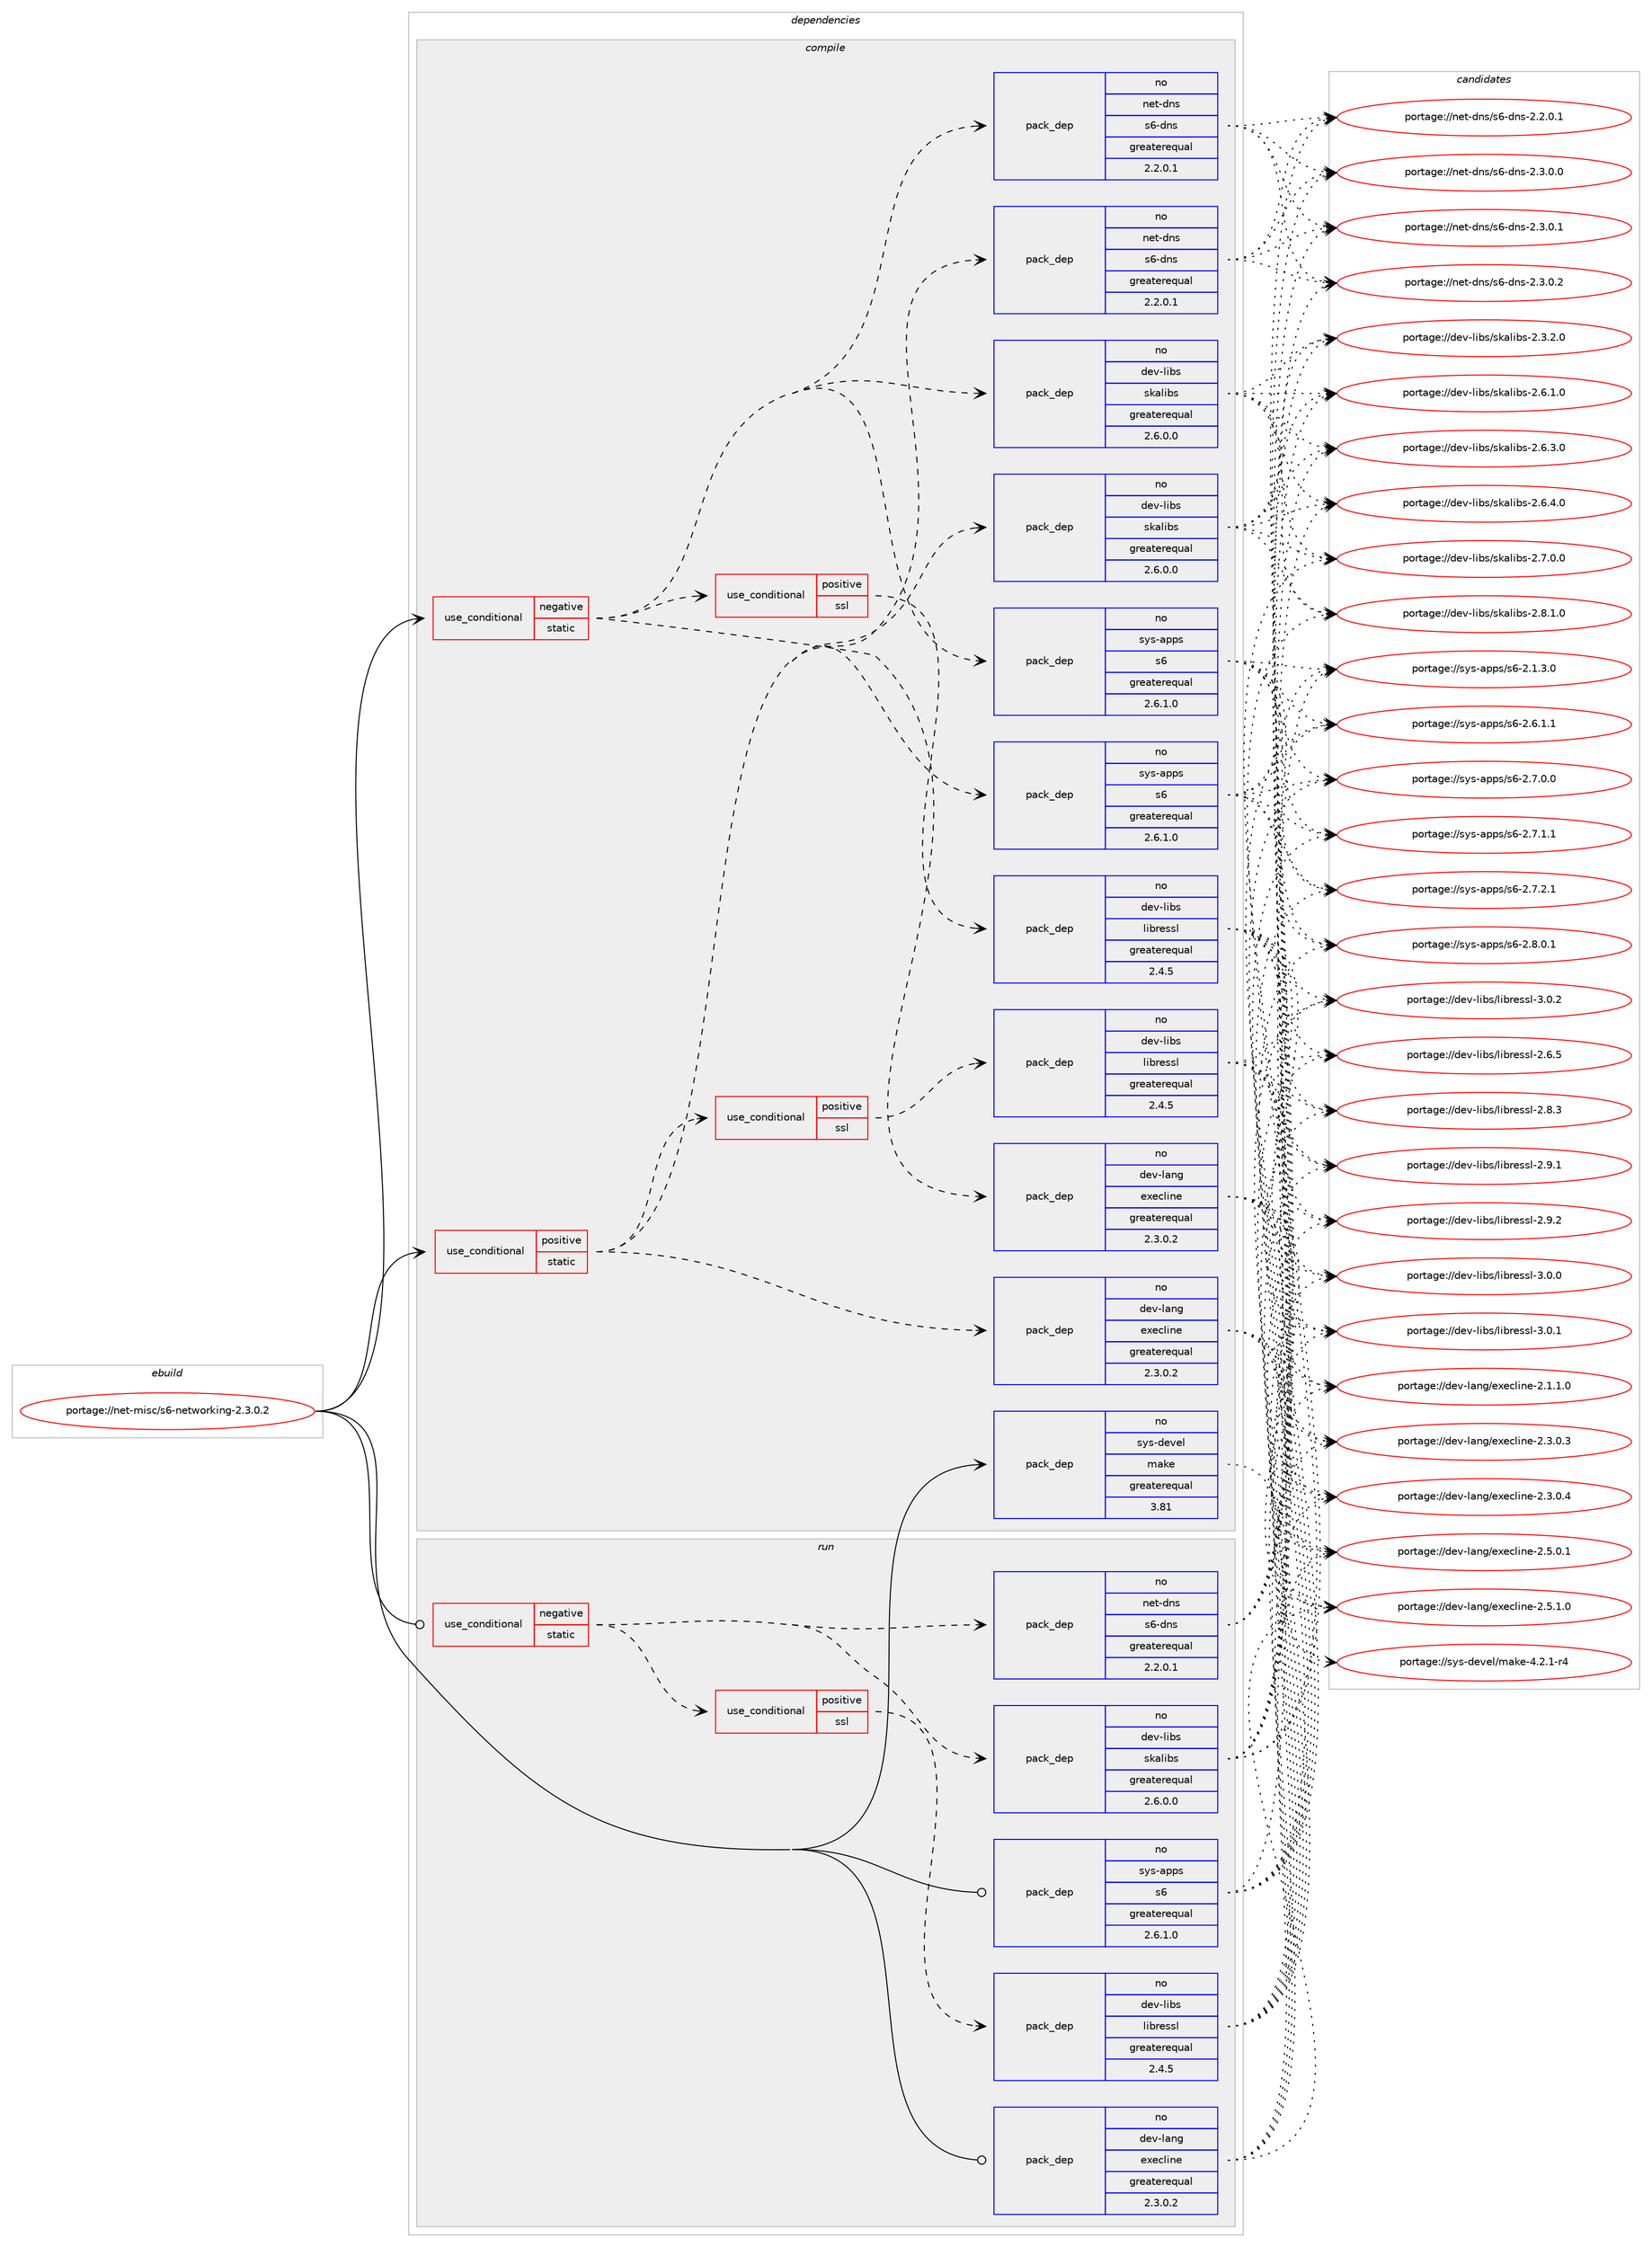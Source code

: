 digraph prolog {

# *************
# Graph options
# *************

newrank=true;
concentrate=true;
compound=true;
graph [rankdir=LR,fontname=Helvetica,fontsize=10,ranksep=1.5];#, ranksep=2.5, nodesep=0.2];
edge  [arrowhead=vee];
node  [fontname=Helvetica,fontsize=10];

# **********
# The ebuild
# **********

subgraph cluster_leftcol {
color=gray;
rank=same;
label=<<i>ebuild</i>>;
id [label="portage://net-misc/s6-networking-2.3.0.2", color=red, width=4, href="../net-misc/s6-networking-2.3.0.2.svg"];
}

# ****************
# The dependencies
# ****************

subgraph cluster_midcol {
color=gray;
label=<<i>dependencies</i>>;
subgraph cluster_compile {
fillcolor="#eeeeee";
style=filled;
label=<<i>compile</i>>;
subgraph cond92522 {
dependency369782 [label=<<TABLE BORDER="0" CELLBORDER="1" CELLSPACING="0" CELLPADDING="4"><TR><TD ROWSPAN="3" CELLPADDING="10">use_conditional</TD></TR><TR><TD>negative</TD></TR><TR><TD>static</TD></TR></TABLE>>, shape=none, color=red];
subgraph pack271045 {
dependency369783 [label=<<TABLE BORDER="0" CELLBORDER="1" CELLSPACING="0" CELLPADDING="4" WIDTH="220"><TR><TD ROWSPAN="6" CELLPADDING="30">pack_dep</TD></TR><TR><TD WIDTH="110">no</TD></TR><TR><TD>dev-lang</TD></TR><TR><TD>execline</TD></TR><TR><TD>greaterequal</TD></TR><TR><TD>2.3.0.2</TD></TR></TABLE>>, shape=none, color=blue];
}
dependency369782:e -> dependency369783:w [weight=20,style="dashed",arrowhead="vee"];
subgraph pack271046 {
dependency369784 [label=<<TABLE BORDER="0" CELLBORDER="1" CELLSPACING="0" CELLPADDING="4" WIDTH="220"><TR><TD ROWSPAN="6" CELLPADDING="30">pack_dep</TD></TR><TR><TD WIDTH="110">no</TD></TR><TR><TD>dev-libs</TD></TR><TR><TD>skalibs</TD></TR><TR><TD>greaterequal</TD></TR><TR><TD>2.6.0.0</TD></TR></TABLE>>, shape=none, color=blue];
}
dependency369782:e -> dependency369784:w [weight=20,style="dashed",arrowhead="vee"];
subgraph pack271047 {
dependency369785 [label=<<TABLE BORDER="0" CELLBORDER="1" CELLSPACING="0" CELLPADDING="4" WIDTH="220"><TR><TD ROWSPAN="6" CELLPADDING="30">pack_dep</TD></TR><TR><TD WIDTH="110">no</TD></TR><TR><TD>net-dns</TD></TR><TR><TD>s6-dns</TD></TR><TR><TD>greaterequal</TD></TR><TR><TD>2.2.0.1</TD></TR></TABLE>>, shape=none, color=blue];
}
dependency369782:e -> dependency369785:w [weight=20,style="dashed",arrowhead="vee"];
subgraph pack271048 {
dependency369786 [label=<<TABLE BORDER="0" CELLBORDER="1" CELLSPACING="0" CELLPADDING="4" WIDTH="220"><TR><TD ROWSPAN="6" CELLPADDING="30">pack_dep</TD></TR><TR><TD WIDTH="110">no</TD></TR><TR><TD>sys-apps</TD></TR><TR><TD>s6</TD></TR><TR><TD>greaterequal</TD></TR><TR><TD>2.6.1.0</TD></TR></TABLE>>, shape=none, color=blue];
}
dependency369782:e -> dependency369786:w [weight=20,style="dashed",arrowhead="vee"];
subgraph cond92523 {
dependency369787 [label=<<TABLE BORDER="0" CELLBORDER="1" CELLSPACING="0" CELLPADDING="4"><TR><TD ROWSPAN="3" CELLPADDING="10">use_conditional</TD></TR><TR><TD>positive</TD></TR><TR><TD>ssl</TD></TR></TABLE>>, shape=none, color=red];
subgraph pack271049 {
dependency369788 [label=<<TABLE BORDER="0" CELLBORDER="1" CELLSPACING="0" CELLPADDING="4" WIDTH="220"><TR><TD ROWSPAN="6" CELLPADDING="30">pack_dep</TD></TR><TR><TD WIDTH="110">no</TD></TR><TR><TD>dev-libs</TD></TR><TR><TD>libressl</TD></TR><TR><TD>greaterequal</TD></TR><TR><TD>2.4.5</TD></TR></TABLE>>, shape=none, color=blue];
}
dependency369787:e -> dependency369788:w [weight=20,style="dashed",arrowhead="vee"];
}
dependency369782:e -> dependency369787:w [weight=20,style="dashed",arrowhead="vee"];
}
id:e -> dependency369782:w [weight=20,style="solid",arrowhead="vee"];
subgraph cond92524 {
dependency369789 [label=<<TABLE BORDER="0" CELLBORDER="1" CELLSPACING="0" CELLPADDING="4"><TR><TD ROWSPAN="3" CELLPADDING="10">use_conditional</TD></TR><TR><TD>positive</TD></TR><TR><TD>static</TD></TR></TABLE>>, shape=none, color=red];
subgraph pack271050 {
dependency369790 [label=<<TABLE BORDER="0" CELLBORDER="1" CELLSPACING="0" CELLPADDING="4" WIDTH="220"><TR><TD ROWSPAN="6" CELLPADDING="30">pack_dep</TD></TR><TR><TD WIDTH="110">no</TD></TR><TR><TD>dev-lang</TD></TR><TR><TD>execline</TD></TR><TR><TD>greaterequal</TD></TR><TR><TD>2.3.0.2</TD></TR></TABLE>>, shape=none, color=blue];
}
dependency369789:e -> dependency369790:w [weight=20,style="dashed",arrowhead="vee"];
subgraph pack271051 {
dependency369791 [label=<<TABLE BORDER="0" CELLBORDER="1" CELLSPACING="0" CELLPADDING="4" WIDTH="220"><TR><TD ROWSPAN="6" CELLPADDING="30">pack_dep</TD></TR><TR><TD WIDTH="110">no</TD></TR><TR><TD>dev-libs</TD></TR><TR><TD>skalibs</TD></TR><TR><TD>greaterequal</TD></TR><TR><TD>2.6.0.0</TD></TR></TABLE>>, shape=none, color=blue];
}
dependency369789:e -> dependency369791:w [weight=20,style="dashed",arrowhead="vee"];
subgraph pack271052 {
dependency369792 [label=<<TABLE BORDER="0" CELLBORDER="1" CELLSPACING="0" CELLPADDING="4" WIDTH="220"><TR><TD ROWSPAN="6" CELLPADDING="30">pack_dep</TD></TR><TR><TD WIDTH="110">no</TD></TR><TR><TD>net-dns</TD></TR><TR><TD>s6-dns</TD></TR><TR><TD>greaterequal</TD></TR><TR><TD>2.2.0.1</TD></TR></TABLE>>, shape=none, color=blue];
}
dependency369789:e -> dependency369792:w [weight=20,style="dashed",arrowhead="vee"];
subgraph pack271053 {
dependency369793 [label=<<TABLE BORDER="0" CELLBORDER="1" CELLSPACING="0" CELLPADDING="4" WIDTH="220"><TR><TD ROWSPAN="6" CELLPADDING="30">pack_dep</TD></TR><TR><TD WIDTH="110">no</TD></TR><TR><TD>sys-apps</TD></TR><TR><TD>s6</TD></TR><TR><TD>greaterequal</TD></TR><TR><TD>2.6.1.0</TD></TR></TABLE>>, shape=none, color=blue];
}
dependency369789:e -> dependency369793:w [weight=20,style="dashed",arrowhead="vee"];
subgraph cond92525 {
dependency369794 [label=<<TABLE BORDER="0" CELLBORDER="1" CELLSPACING="0" CELLPADDING="4"><TR><TD ROWSPAN="3" CELLPADDING="10">use_conditional</TD></TR><TR><TD>positive</TD></TR><TR><TD>ssl</TD></TR></TABLE>>, shape=none, color=red];
subgraph pack271054 {
dependency369795 [label=<<TABLE BORDER="0" CELLBORDER="1" CELLSPACING="0" CELLPADDING="4" WIDTH="220"><TR><TD ROWSPAN="6" CELLPADDING="30">pack_dep</TD></TR><TR><TD WIDTH="110">no</TD></TR><TR><TD>dev-libs</TD></TR><TR><TD>libressl</TD></TR><TR><TD>greaterequal</TD></TR><TR><TD>2.4.5</TD></TR></TABLE>>, shape=none, color=blue];
}
dependency369794:e -> dependency369795:w [weight=20,style="dashed",arrowhead="vee"];
}
dependency369789:e -> dependency369794:w [weight=20,style="dashed",arrowhead="vee"];
}
id:e -> dependency369789:w [weight=20,style="solid",arrowhead="vee"];
subgraph pack271055 {
dependency369796 [label=<<TABLE BORDER="0" CELLBORDER="1" CELLSPACING="0" CELLPADDING="4" WIDTH="220"><TR><TD ROWSPAN="6" CELLPADDING="30">pack_dep</TD></TR><TR><TD WIDTH="110">no</TD></TR><TR><TD>sys-devel</TD></TR><TR><TD>make</TD></TR><TR><TD>greaterequal</TD></TR><TR><TD>3.81</TD></TR></TABLE>>, shape=none, color=blue];
}
id:e -> dependency369796:w [weight=20,style="solid",arrowhead="vee"];
}
subgraph cluster_compileandrun {
fillcolor="#eeeeee";
style=filled;
label=<<i>compile and run</i>>;
}
subgraph cluster_run {
fillcolor="#eeeeee";
style=filled;
label=<<i>run</i>>;
subgraph cond92526 {
dependency369797 [label=<<TABLE BORDER="0" CELLBORDER="1" CELLSPACING="0" CELLPADDING="4"><TR><TD ROWSPAN="3" CELLPADDING="10">use_conditional</TD></TR><TR><TD>negative</TD></TR><TR><TD>static</TD></TR></TABLE>>, shape=none, color=red];
subgraph pack271056 {
dependency369798 [label=<<TABLE BORDER="0" CELLBORDER="1" CELLSPACING="0" CELLPADDING="4" WIDTH="220"><TR><TD ROWSPAN="6" CELLPADDING="30">pack_dep</TD></TR><TR><TD WIDTH="110">no</TD></TR><TR><TD>dev-libs</TD></TR><TR><TD>skalibs</TD></TR><TR><TD>greaterequal</TD></TR><TR><TD>2.6.0.0</TD></TR></TABLE>>, shape=none, color=blue];
}
dependency369797:e -> dependency369798:w [weight=20,style="dashed",arrowhead="vee"];
subgraph pack271057 {
dependency369799 [label=<<TABLE BORDER="0" CELLBORDER="1" CELLSPACING="0" CELLPADDING="4" WIDTH="220"><TR><TD ROWSPAN="6" CELLPADDING="30">pack_dep</TD></TR><TR><TD WIDTH="110">no</TD></TR><TR><TD>net-dns</TD></TR><TR><TD>s6-dns</TD></TR><TR><TD>greaterequal</TD></TR><TR><TD>2.2.0.1</TD></TR></TABLE>>, shape=none, color=blue];
}
dependency369797:e -> dependency369799:w [weight=20,style="dashed",arrowhead="vee"];
subgraph cond92527 {
dependency369800 [label=<<TABLE BORDER="0" CELLBORDER="1" CELLSPACING="0" CELLPADDING="4"><TR><TD ROWSPAN="3" CELLPADDING="10">use_conditional</TD></TR><TR><TD>positive</TD></TR><TR><TD>ssl</TD></TR></TABLE>>, shape=none, color=red];
subgraph pack271058 {
dependency369801 [label=<<TABLE BORDER="0" CELLBORDER="1" CELLSPACING="0" CELLPADDING="4" WIDTH="220"><TR><TD ROWSPAN="6" CELLPADDING="30">pack_dep</TD></TR><TR><TD WIDTH="110">no</TD></TR><TR><TD>dev-libs</TD></TR><TR><TD>libressl</TD></TR><TR><TD>greaterequal</TD></TR><TR><TD>2.4.5</TD></TR></TABLE>>, shape=none, color=blue];
}
dependency369800:e -> dependency369801:w [weight=20,style="dashed",arrowhead="vee"];
}
dependency369797:e -> dependency369800:w [weight=20,style="dashed",arrowhead="vee"];
}
id:e -> dependency369797:w [weight=20,style="solid",arrowhead="odot"];
subgraph pack271059 {
dependency369802 [label=<<TABLE BORDER="0" CELLBORDER="1" CELLSPACING="0" CELLPADDING="4" WIDTH="220"><TR><TD ROWSPAN="6" CELLPADDING="30">pack_dep</TD></TR><TR><TD WIDTH="110">no</TD></TR><TR><TD>dev-lang</TD></TR><TR><TD>execline</TD></TR><TR><TD>greaterequal</TD></TR><TR><TD>2.3.0.2</TD></TR></TABLE>>, shape=none, color=blue];
}
id:e -> dependency369802:w [weight=20,style="solid",arrowhead="odot"];
subgraph pack271060 {
dependency369803 [label=<<TABLE BORDER="0" CELLBORDER="1" CELLSPACING="0" CELLPADDING="4" WIDTH="220"><TR><TD ROWSPAN="6" CELLPADDING="30">pack_dep</TD></TR><TR><TD WIDTH="110">no</TD></TR><TR><TD>sys-apps</TD></TR><TR><TD>s6</TD></TR><TR><TD>greaterequal</TD></TR><TR><TD>2.6.1.0</TD></TR></TABLE>>, shape=none, color=blue];
}
id:e -> dependency369803:w [weight=20,style="solid",arrowhead="odot"];
}
}

# **************
# The candidates
# **************

subgraph cluster_choices {
rank=same;
color=gray;
label=<<i>candidates</i>>;

subgraph choice271045 {
color=black;
nodesep=1;
choiceportage100101118451089711010347101120101991081051101014550464946494648 [label="portage://dev-lang/execline-2.1.1.0", color=red, width=4,href="../dev-lang/execline-2.1.1.0.svg"];
choiceportage100101118451089711010347101120101991081051101014550465146484651 [label="portage://dev-lang/execline-2.3.0.3", color=red, width=4,href="../dev-lang/execline-2.3.0.3.svg"];
choiceportage100101118451089711010347101120101991081051101014550465146484652 [label="portage://dev-lang/execline-2.3.0.4", color=red, width=4,href="../dev-lang/execline-2.3.0.4.svg"];
choiceportage100101118451089711010347101120101991081051101014550465346484649 [label="portage://dev-lang/execline-2.5.0.1", color=red, width=4,href="../dev-lang/execline-2.5.0.1.svg"];
choiceportage100101118451089711010347101120101991081051101014550465346494648 [label="portage://dev-lang/execline-2.5.1.0", color=red, width=4,href="../dev-lang/execline-2.5.1.0.svg"];
dependency369783:e -> choiceportage100101118451089711010347101120101991081051101014550464946494648:w [style=dotted,weight="100"];
dependency369783:e -> choiceportage100101118451089711010347101120101991081051101014550465146484651:w [style=dotted,weight="100"];
dependency369783:e -> choiceportage100101118451089711010347101120101991081051101014550465146484652:w [style=dotted,weight="100"];
dependency369783:e -> choiceportage100101118451089711010347101120101991081051101014550465346484649:w [style=dotted,weight="100"];
dependency369783:e -> choiceportage100101118451089711010347101120101991081051101014550465346494648:w [style=dotted,weight="100"];
}
subgraph choice271046 {
color=black;
nodesep=1;
choiceportage10010111845108105981154711510797108105981154550465146504648 [label="portage://dev-libs/skalibs-2.3.2.0", color=red, width=4,href="../dev-libs/skalibs-2.3.2.0.svg"];
choiceportage10010111845108105981154711510797108105981154550465446494648 [label="portage://dev-libs/skalibs-2.6.1.0", color=red, width=4,href="../dev-libs/skalibs-2.6.1.0.svg"];
choiceportage10010111845108105981154711510797108105981154550465446514648 [label="portage://dev-libs/skalibs-2.6.3.0", color=red, width=4,href="../dev-libs/skalibs-2.6.3.0.svg"];
choiceportage10010111845108105981154711510797108105981154550465446524648 [label="portage://dev-libs/skalibs-2.6.4.0", color=red, width=4,href="../dev-libs/skalibs-2.6.4.0.svg"];
choiceportage10010111845108105981154711510797108105981154550465546484648 [label="portage://dev-libs/skalibs-2.7.0.0", color=red, width=4,href="../dev-libs/skalibs-2.7.0.0.svg"];
choiceportage10010111845108105981154711510797108105981154550465646494648 [label="portage://dev-libs/skalibs-2.8.1.0", color=red, width=4,href="../dev-libs/skalibs-2.8.1.0.svg"];
dependency369784:e -> choiceportage10010111845108105981154711510797108105981154550465146504648:w [style=dotted,weight="100"];
dependency369784:e -> choiceportage10010111845108105981154711510797108105981154550465446494648:w [style=dotted,weight="100"];
dependency369784:e -> choiceportage10010111845108105981154711510797108105981154550465446514648:w [style=dotted,weight="100"];
dependency369784:e -> choiceportage10010111845108105981154711510797108105981154550465446524648:w [style=dotted,weight="100"];
dependency369784:e -> choiceportage10010111845108105981154711510797108105981154550465546484648:w [style=dotted,weight="100"];
dependency369784:e -> choiceportage10010111845108105981154711510797108105981154550465646494648:w [style=dotted,weight="100"];
}
subgraph choice271047 {
color=black;
nodesep=1;
choiceportage110101116451001101154711554451001101154550465046484649 [label="portage://net-dns/s6-dns-2.2.0.1", color=red, width=4,href="../net-dns/s6-dns-2.2.0.1.svg"];
choiceportage110101116451001101154711554451001101154550465146484648 [label="portage://net-dns/s6-dns-2.3.0.0", color=red, width=4,href="../net-dns/s6-dns-2.3.0.0.svg"];
choiceportage110101116451001101154711554451001101154550465146484649 [label="portage://net-dns/s6-dns-2.3.0.1", color=red, width=4,href="../net-dns/s6-dns-2.3.0.1.svg"];
choiceportage110101116451001101154711554451001101154550465146484650 [label="portage://net-dns/s6-dns-2.3.0.2", color=red, width=4,href="../net-dns/s6-dns-2.3.0.2.svg"];
dependency369785:e -> choiceportage110101116451001101154711554451001101154550465046484649:w [style=dotted,weight="100"];
dependency369785:e -> choiceportage110101116451001101154711554451001101154550465146484648:w [style=dotted,weight="100"];
dependency369785:e -> choiceportage110101116451001101154711554451001101154550465146484649:w [style=dotted,weight="100"];
dependency369785:e -> choiceportage110101116451001101154711554451001101154550465146484650:w [style=dotted,weight="100"];
}
subgraph choice271048 {
color=black;
nodesep=1;
choiceportage115121115459711211211547115544550464946514648 [label="portage://sys-apps/s6-2.1.3.0", color=red, width=4,href="../sys-apps/s6-2.1.3.0.svg"];
choiceportage115121115459711211211547115544550465446494649 [label="portage://sys-apps/s6-2.6.1.1", color=red, width=4,href="../sys-apps/s6-2.6.1.1.svg"];
choiceportage115121115459711211211547115544550465546484648 [label="portage://sys-apps/s6-2.7.0.0", color=red, width=4,href="../sys-apps/s6-2.7.0.0.svg"];
choiceportage115121115459711211211547115544550465546494649 [label="portage://sys-apps/s6-2.7.1.1", color=red, width=4,href="../sys-apps/s6-2.7.1.1.svg"];
choiceportage115121115459711211211547115544550465546504649 [label="portage://sys-apps/s6-2.7.2.1", color=red, width=4,href="../sys-apps/s6-2.7.2.1.svg"];
choiceportage115121115459711211211547115544550465646484649 [label="portage://sys-apps/s6-2.8.0.1", color=red, width=4,href="../sys-apps/s6-2.8.0.1.svg"];
dependency369786:e -> choiceportage115121115459711211211547115544550464946514648:w [style=dotted,weight="100"];
dependency369786:e -> choiceportage115121115459711211211547115544550465446494649:w [style=dotted,weight="100"];
dependency369786:e -> choiceportage115121115459711211211547115544550465546484648:w [style=dotted,weight="100"];
dependency369786:e -> choiceportage115121115459711211211547115544550465546494649:w [style=dotted,weight="100"];
dependency369786:e -> choiceportage115121115459711211211547115544550465546504649:w [style=dotted,weight="100"];
dependency369786:e -> choiceportage115121115459711211211547115544550465646484649:w [style=dotted,weight="100"];
}
subgraph choice271049 {
color=black;
nodesep=1;
choiceportage10010111845108105981154710810598114101115115108455046544653 [label="portage://dev-libs/libressl-2.6.5", color=red, width=4,href="../dev-libs/libressl-2.6.5.svg"];
choiceportage10010111845108105981154710810598114101115115108455046564651 [label="portage://dev-libs/libressl-2.8.3", color=red, width=4,href="../dev-libs/libressl-2.8.3.svg"];
choiceportage10010111845108105981154710810598114101115115108455046574649 [label="portage://dev-libs/libressl-2.9.1", color=red, width=4,href="../dev-libs/libressl-2.9.1.svg"];
choiceportage10010111845108105981154710810598114101115115108455046574650 [label="portage://dev-libs/libressl-2.9.2", color=red, width=4,href="../dev-libs/libressl-2.9.2.svg"];
choiceportage10010111845108105981154710810598114101115115108455146484648 [label="portage://dev-libs/libressl-3.0.0", color=red, width=4,href="../dev-libs/libressl-3.0.0.svg"];
choiceportage10010111845108105981154710810598114101115115108455146484649 [label="portage://dev-libs/libressl-3.0.1", color=red, width=4,href="../dev-libs/libressl-3.0.1.svg"];
choiceportage10010111845108105981154710810598114101115115108455146484650 [label="portage://dev-libs/libressl-3.0.2", color=red, width=4,href="../dev-libs/libressl-3.0.2.svg"];
dependency369788:e -> choiceportage10010111845108105981154710810598114101115115108455046544653:w [style=dotted,weight="100"];
dependency369788:e -> choiceportage10010111845108105981154710810598114101115115108455046564651:w [style=dotted,weight="100"];
dependency369788:e -> choiceportage10010111845108105981154710810598114101115115108455046574649:w [style=dotted,weight="100"];
dependency369788:e -> choiceportage10010111845108105981154710810598114101115115108455046574650:w [style=dotted,weight="100"];
dependency369788:e -> choiceportage10010111845108105981154710810598114101115115108455146484648:w [style=dotted,weight="100"];
dependency369788:e -> choiceportage10010111845108105981154710810598114101115115108455146484649:w [style=dotted,weight="100"];
dependency369788:e -> choiceportage10010111845108105981154710810598114101115115108455146484650:w [style=dotted,weight="100"];
}
subgraph choice271050 {
color=black;
nodesep=1;
choiceportage100101118451089711010347101120101991081051101014550464946494648 [label="portage://dev-lang/execline-2.1.1.0", color=red, width=4,href="../dev-lang/execline-2.1.1.0.svg"];
choiceportage100101118451089711010347101120101991081051101014550465146484651 [label="portage://dev-lang/execline-2.3.0.3", color=red, width=4,href="../dev-lang/execline-2.3.0.3.svg"];
choiceportage100101118451089711010347101120101991081051101014550465146484652 [label="portage://dev-lang/execline-2.3.0.4", color=red, width=4,href="../dev-lang/execline-2.3.0.4.svg"];
choiceportage100101118451089711010347101120101991081051101014550465346484649 [label="portage://dev-lang/execline-2.5.0.1", color=red, width=4,href="../dev-lang/execline-2.5.0.1.svg"];
choiceportage100101118451089711010347101120101991081051101014550465346494648 [label="portage://dev-lang/execline-2.5.1.0", color=red, width=4,href="../dev-lang/execline-2.5.1.0.svg"];
dependency369790:e -> choiceportage100101118451089711010347101120101991081051101014550464946494648:w [style=dotted,weight="100"];
dependency369790:e -> choiceportage100101118451089711010347101120101991081051101014550465146484651:w [style=dotted,weight="100"];
dependency369790:e -> choiceportage100101118451089711010347101120101991081051101014550465146484652:w [style=dotted,weight="100"];
dependency369790:e -> choiceportage100101118451089711010347101120101991081051101014550465346484649:w [style=dotted,weight="100"];
dependency369790:e -> choiceportage100101118451089711010347101120101991081051101014550465346494648:w [style=dotted,weight="100"];
}
subgraph choice271051 {
color=black;
nodesep=1;
choiceportage10010111845108105981154711510797108105981154550465146504648 [label="portage://dev-libs/skalibs-2.3.2.0", color=red, width=4,href="../dev-libs/skalibs-2.3.2.0.svg"];
choiceportage10010111845108105981154711510797108105981154550465446494648 [label="portage://dev-libs/skalibs-2.6.1.0", color=red, width=4,href="../dev-libs/skalibs-2.6.1.0.svg"];
choiceportage10010111845108105981154711510797108105981154550465446514648 [label="portage://dev-libs/skalibs-2.6.3.0", color=red, width=4,href="../dev-libs/skalibs-2.6.3.0.svg"];
choiceportage10010111845108105981154711510797108105981154550465446524648 [label="portage://dev-libs/skalibs-2.6.4.0", color=red, width=4,href="../dev-libs/skalibs-2.6.4.0.svg"];
choiceportage10010111845108105981154711510797108105981154550465546484648 [label="portage://dev-libs/skalibs-2.7.0.0", color=red, width=4,href="../dev-libs/skalibs-2.7.0.0.svg"];
choiceportage10010111845108105981154711510797108105981154550465646494648 [label="portage://dev-libs/skalibs-2.8.1.0", color=red, width=4,href="../dev-libs/skalibs-2.8.1.0.svg"];
dependency369791:e -> choiceportage10010111845108105981154711510797108105981154550465146504648:w [style=dotted,weight="100"];
dependency369791:e -> choiceportage10010111845108105981154711510797108105981154550465446494648:w [style=dotted,weight="100"];
dependency369791:e -> choiceportage10010111845108105981154711510797108105981154550465446514648:w [style=dotted,weight="100"];
dependency369791:e -> choiceportage10010111845108105981154711510797108105981154550465446524648:w [style=dotted,weight="100"];
dependency369791:e -> choiceportage10010111845108105981154711510797108105981154550465546484648:w [style=dotted,weight="100"];
dependency369791:e -> choiceportage10010111845108105981154711510797108105981154550465646494648:w [style=dotted,weight="100"];
}
subgraph choice271052 {
color=black;
nodesep=1;
choiceportage110101116451001101154711554451001101154550465046484649 [label="portage://net-dns/s6-dns-2.2.0.1", color=red, width=4,href="../net-dns/s6-dns-2.2.0.1.svg"];
choiceportage110101116451001101154711554451001101154550465146484648 [label="portage://net-dns/s6-dns-2.3.0.0", color=red, width=4,href="../net-dns/s6-dns-2.3.0.0.svg"];
choiceportage110101116451001101154711554451001101154550465146484649 [label="portage://net-dns/s6-dns-2.3.0.1", color=red, width=4,href="../net-dns/s6-dns-2.3.0.1.svg"];
choiceportage110101116451001101154711554451001101154550465146484650 [label="portage://net-dns/s6-dns-2.3.0.2", color=red, width=4,href="../net-dns/s6-dns-2.3.0.2.svg"];
dependency369792:e -> choiceportage110101116451001101154711554451001101154550465046484649:w [style=dotted,weight="100"];
dependency369792:e -> choiceportage110101116451001101154711554451001101154550465146484648:w [style=dotted,weight="100"];
dependency369792:e -> choiceportage110101116451001101154711554451001101154550465146484649:w [style=dotted,weight="100"];
dependency369792:e -> choiceportage110101116451001101154711554451001101154550465146484650:w [style=dotted,weight="100"];
}
subgraph choice271053 {
color=black;
nodesep=1;
choiceportage115121115459711211211547115544550464946514648 [label="portage://sys-apps/s6-2.1.3.0", color=red, width=4,href="../sys-apps/s6-2.1.3.0.svg"];
choiceportage115121115459711211211547115544550465446494649 [label="portage://sys-apps/s6-2.6.1.1", color=red, width=4,href="../sys-apps/s6-2.6.1.1.svg"];
choiceportage115121115459711211211547115544550465546484648 [label="portage://sys-apps/s6-2.7.0.0", color=red, width=4,href="../sys-apps/s6-2.7.0.0.svg"];
choiceportage115121115459711211211547115544550465546494649 [label="portage://sys-apps/s6-2.7.1.1", color=red, width=4,href="../sys-apps/s6-2.7.1.1.svg"];
choiceportage115121115459711211211547115544550465546504649 [label="portage://sys-apps/s6-2.7.2.1", color=red, width=4,href="../sys-apps/s6-2.7.2.1.svg"];
choiceportage115121115459711211211547115544550465646484649 [label="portage://sys-apps/s6-2.8.0.1", color=red, width=4,href="../sys-apps/s6-2.8.0.1.svg"];
dependency369793:e -> choiceportage115121115459711211211547115544550464946514648:w [style=dotted,weight="100"];
dependency369793:e -> choiceportage115121115459711211211547115544550465446494649:w [style=dotted,weight="100"];
dependency369793:e -> choiceportage115121115459711211211547115544550465546484648:w [style=dotted,weight="100"];
dependency369793:e -> choiceportage115121115459711211211547115544550465546494649:w [style=dotted,weight="100"];
dependency369793:e -> choiceportage115121115459711211211547115544550465546504649:w [style=dotted,weight="100"];
dependency369793:e -> choiceportage115121115459711211211547115544550465646484649:w [style=dotted,weight="100"];
}
subgraph choice271054 {
color=black;
nodesep=1;
choiceportage10010111845108105981154710810598114101115115108455046544653 [label="portage://dev-libs/libressl-2.6.5", color=red, width=4,href="../dev-libs/libressl-2.6.5.svg"];
choiceportage10010111845108105981154710810598114101115115108455046564651 [label="portage://dev-libs/libressl-2.8.3", color=red, width=4,href="../dev-libs/libressl-2.8.3.svg"];
choiceportage10010111845108105981154710810598114101115115108455046574649 [label="portage://dev-libs/libressl-2.9.1", color=red, width=4,href="../dev-libs/libressl-2.9.1.svg"];
choiceportage10010111845108105981154710810598114101115115108455046574650 [label="portage://dev-libs/libressl-2.9.2", color=red, width=4,href="../dev-libs/libressl-2.9.2.svg"];
choiceportage10010111845108105981154710810598114101115115108455146484648 [label="portage://dev-libs/libressl-3.0.0", color=red, width=4,href="../dev-libs/libressl-3.0.0.svg"];
choiceportage10010111845108105981154710810598114101115115108455146484649 [label="portage://dev-libs/libressl-3.0.1", color=red, width=4,href="../dev-libs/libressl-3.0.1.svg"];
choiceportage10010111845108105981154710810598114101115115108455146484650 [label="portage://dev-libs/libressl-3.0.2", color=red, width=4,href="../dev-libs/libressl-3.0.2.svg"];
dependency369795:e -> choiceportage10010111845108105981154710810598114101115115108455046544653:w [style=dotted,weight="100"];
dependency369795:e -> choiceportage10010111845108105981154710810598114101115115108455046564651:w [style=dotted,weight="100"];
dependency369795:e -> choiceportage10010111845108105981154710810598114101115115108455046574649:w [style=dotted,weight="100"];
dependency369795:e -> choiceportage10010111845108105981154710810598114101115115108455046574650:w [style=dotted,weight="100"];
dependency369795:e -> choiceportage10010111845108105981154710810598114101115115108455146484648:w [style=dotted,weight="100"];
dependency369795:e -> choiceportage10010111845108105981154710810598114101115115108455146484649:w [style=dotted,weight="100"];
dependency369795:e -> choiceportage10010111845108105981154710810598114101115115108455146484650:w [style=dotted,weight="100"];
}
subgraph choice271055 {
color=black;
nodesep=1;
choiceportage1151211154510010111810110847109971071014552465046494511452 [label="portage://sys-devel/make-4.2.1-r4", color=red, width=4,href="../sys-devel/make-4.2.1-r4.svg"];
dependency369796:e -> choiceportage1151211154510010111810110847109971071014552465046494511452:w [style=dotted,weight="100"];
}
subgraph choice271056 {
color=black;
nodesep=1;
choiceportage10010111845108105981154711510797108105981154550465146504648 [label="portage://dev-libs/skalibs-2.3.2.0", color=red, width=4,href="../dev-libs/skalibs-2.3.2.0.svg"];
choiceportage10010111845108105981154711510797108105981154550465446494648 [label="portage://dev-libs/skalibs-2.6.1.0", color=red, width=4,href="../dev-libs/skalibs-2.6.1.0.svg"];
choiceportage10010111845108105981154711510797108105981154550465446514648 [label="portage://dev-libs/skalibs-2.6.3.0", color=red, width=4,href="../dev-libs/skalibs-2.6.3.0.svg"];
choiceportage10010111845108105981154711510797108105981154550465446524648 [label="portage://dev-libs/skalibs-2.6.4.0", color=red, width=4,href="../dev-libs/skalibs-2.6.4.0.svg"];
choiceportage10010111845108105981154711510797108105981154550465546484648 [label="portage://dev-libs/skalibs-2.7.0.0", color=red, width=4,href="../dev-libs/skalibs-2.7.0.0.svg"];
choiceportage10010111845108105981154711510797108105981154550465646494648 [label="portage://dev-libs/skalibs-2.8.1.0", color=red, width=4,href="../dev-libs/skalibs-2.8.1.0.svg"];
dependency369798:e -> choiceportage10010111845108105981154711510797108105981154550465146504648:w [style=dotted,weight="100"];
dependency369798:e -> choiceportage10010111845108105981154711510797108105981154550465446494648:w [style=dotted,weight="100"];
dependency369798:e -> choiceportage10010111845108105981154711510797108105981154550465446514648:w [style=dotted,weight="100"];
dependency369798:e -> choiceportage10010111845108105981154711510797108105981154550465446524648:w [style=dotted,weight="100"];
dependency369798:e -> choiceportage10010111845108105981154711510797108105981154550465546484648:w [style=dotted,weight="100"];
dependency369798:e -> choiceportage10010111845108105981154711510797108105981154550465646494648:w [style=dotted,weight="100"];
}
subgraph choice271057 {
color=black;
nodesep=1;
choiceportage110101116451001101154711554451001101154550465046484649 [label="portage://net-dns/s6-dns-2.2.0.1", color=red, width=4,href="../net-dns/s6-dns-2.2.0.1.svg"];
choiceportage110101116451001101154711554451001101154550465146484648 [label="portage://net-dns/s6-dns-2.3.0.0", color=red, width=4,href="../net-dns/s6-dns-2.3.0.0.svg"];
choiceportage110101116451001101154711554451001101154550465146484649 [label="portage://net-dns/s6-dns-2.3.0.1", color=red, width=4,href="../net-dns/s6-dns-2.3.0.1.svg"];
choiceportage110101116451001101154711554451001101154550465146484650 [label="portage://net-dns/s6-dns-2.3.0.2", color=red, width=4,href="../net-dns/s6-dns-2.3.0.2.svg"];
dependency369799:e -> choiceportage110101116451001101154711554451001101154550465046484649:w [style=dotted,weight="100"];
dependency369799:e -> choiceportage110101116451001101154711554451001101154550465146484648:w [style=dotted,weight="100"];
dependency369799:e -> choiceportage110101116451001101154711554451001101154550465146484649:w [style=dotted,weight="100"];
dependency369799:e -> choiceportage110101116451001101154711554451001101154550465146484650:w [style=dotted,weight="100"];
}
subgraph choice271058 {
color=black;
nodesep=1;
choiceportage10010111845108105981154710810598114101115115108455046544653 [label="portage://dev-libs/libressl-2.6.5", color=red, width=4,href="../dev-libs/libressl-2.6.5.svg"];
choiceportage10010111845108105981154710810598114101115115108455046564651 [label="portage://dev-libs/libressl-2.8.3", color=red, width=4,href="../dev-libs/libressl-2.8.3.svg"];
choiceportage10010111845108105981154710810598114101115115108455046574649 [label="portage://dev-libs/libressl-2.9.1", color=red, width=4,href="../dev-libs/libressl-2.9.1.svg"];
choiceportage10010111845108105981154710810598114101115115108455046574650 [label="portage://dev-libs/libressl-2.9.2", color=red, width=4,href="../dev-libs/libressl-2.9.2.svg"];
choiceportage10010111845108105981154710810598114101115115108455146484648 [label="portage://dev-libs/libressl-3.0.0", color=red, width=4,href="../dev-libs/libressl-3.0.0.svg"];
choiceportage10010111845108105981154710810598114101115115108455146484649 [label="portage://dev-libs/libressl-3.0.1", color=red, width=4,href="../dev-libs/libressl-3.0.1.svg"];
choiceportage10010111845108105981154710810598114101115115108455146484650 [label="portage://dev-libs/libressl-3.0.2", color=red, width=4,href="../dev-libs/libressl-3.0.2.svg"];
dependency369801:e -> choiceportage10010111845108105981154710810598114101115115108455046544653:w [style=dotted,weight="100"];
dependency369801:e -> choiceportage10010111845108105981154710810598114101115115108455046564651:w [style=dotted,weight="100"];
dependency369801:e -> choiceportage10010111845108105981154710810598114101115115108455046574649:w [style=dotted,weight="100"];
dependency369801:e -> choiceportage10010111845108105981154710810598114101115115108455046574650:w [style=dotted,weight="100"];
dependency369801:e -> choiceportage10010111845108105981154710810598114101115115108455146484648:w [style=dotted,weight="100"];
dependency369801:e -> choiceportage10010111845108105981154710810598114101115115108455146484649:w [style=dotted,weight="100"];
dependency369801:e -> choiceportage10010111845108105981154710810598114101115115108455146484650:w [style=dotted,weight="100"];
}
subgraph choice271059 {
color=black;
nodesep=1;
choiceportage100101118451089711010347101120101991081051101014550464946494648 [label="portage://dev-lang/execline-2.1.1.0", color=red, width=4,href="../dev-lang/execline-2.1.1.0.svg"];
choiceportage100101118451089711010347101120101991081051101014550465146484651 [label="portage://dev-lang/execline-2.3.0.3", color=red, width=4,href="../dev-lang/execline-2.3.0.3.svg"];
choiceportage100101118451089711010347101120101991081051101014550465146484652 [label="portage://dev-lang/execline-2.3.0.4", color=red, width=4,href="../dev-lang/execline-2.3.0.4.svg"];
choiceportage100101118451089711010347101120101991081051101014550465346484649 [label="portage://dev-lang/execline-2.5.0.1", color=red, width=4,href="../dev-lang/execline-2.5.0.1.svg"];
choiceportage100101118451089711010347101120101991081051101014550465346494648 [label="portage://dev-lang/execline-2.5.1.0", color=red, width=4,href="../dev-lang/execline-2.5.1.0.svg"];
dependency369802:e -> choiceportage100101118451089711010347101120101991081051101014550464946494648:w [style=dotted,weight="100"];
dependency369802:e -> choiceportage100101118451089711010347101120101991081051101014550465146484651:w [style=dotted,weight="100"];
dependency369802:e -> choiceportage100101118451089711010347101120101991081051101014550465146484652:w [style=dotted,weight="100"];
dependency369802:e -> choiceportage100101118451089711010347101120101991081051101014550465346484649:w [style=dotted,weight="100"];
dependency369802:e -> choiceportage100101118451089711010347101120101991081051101014550465346494648:w [style=dotted,weight="100"];
}
subgraph choice271060 {
color=black;
nodesep=1;
choiceportage115121115459711211211547115544550464946514648 [label="portage://sys-apps/s6-2.1.3.0", color=red, width=4,href="../sys-apps/s6-2.1.3.0.svg"];
choiceportage115121115459711211211547115544550465446494649 [label="portage://sys-apps/s6-2.6.1.1", color=red, width=4,href="../sys-apps/s6-2.6.1.1.svg"];
choiceportage115121115459711211211547115544550465546484648 [label="portage://sys-apps/s6-2.7.0.0", color=red, width=4,href="../sys-apps/s6-2.7.0.0.svg"];
choiceportage115121115459711211211547115544550465546494649 [label="portage://sys-apps/s6-2.7.1.1", color=red, width=4,href="../sys-apps/s6-2.7.1.1.svg"];
choiceportage115121115459711211211547115544550465546504649 [label="portage://sys-apps/s6-2.7.2.1", color=red, width=4,href="../sys-apps/s6-2.7.2.1.svg"];
choiceportage115121115459711211211547115544550465646484649 [label="portage://sys-apps/s6-2.8.0.1", color=red, width=4,href="../sys-apps/s6-2.8.0.1.svg"];
dependency369803:e -> choiceportage115121115459711211211547115544550464946514648:w [style=dotted,weight="100"];
dependency369803:e -> choiceportage115121115459711211211547115544550465446494649:w [style=dotted,weight="100"];
dependency369803:e -> choiceportage115121115459711211211547115544550465546484648:w [style=dotted,weight="100"];
dependency369803:e -> choiceportage115121115459711211211547115544550465546494649:w [style=dotted,weight="100"];
dependency369803:e -> choiceportage115121115459711211211547115544550465546504649:w [style=dotted,weight="100"];
dependency369803:e -> choiceportage115121115459711211211547115544550465646484649:w [style=dotted,weight="100"];
}
}

}
